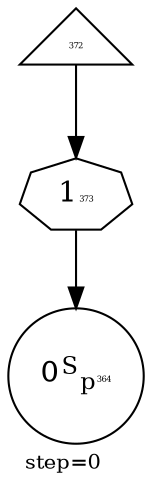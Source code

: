 digraph {
  graph  [labelloc=bottom,labeljust=left,fontsize="10",label="step=0"];
  "364" [shape=circle,peripheries="1",label=<0<SUP>S</SUP><SUB>p</SUB><FONT POINT-SIZE='4'>364</FONT>>,labelfontcolor=black,color=black];
  "372" [shape=triangle,peripheries="1",label=<<FONT POINT-SIZE='4'>372</FONT>>,labelfontcolor=black,color=black];
  "373" [label=<1<FONT POINT-SIZE='4'>373</FONT>>,peripheries="1",color=black,shape=septagon];
  "372" -> "373" [color=black];
  "373" -> "364" [color=black];
}